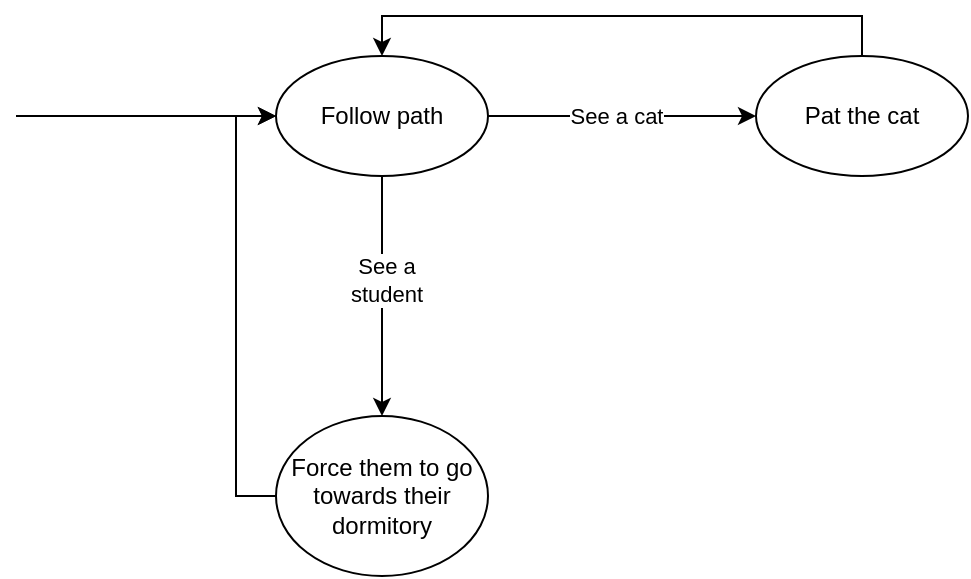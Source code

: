 <mxfile version="14.0.5" type="device" pages="2"><diagram id="GBGSAgbwMRlXaiXE36BZ" name="Page-1"><mxGraphModel dx="2062" dy="1106" grid="1" gridSize="10" guides="1" tooltips="1" connect="1" arrows="1" fold="1" page="1" pageScale="1" pageWidth="827" pageHeight="1169" math="0" shadow="0"><root><mxCell id="0"/><mxCell id="1" parent="0"/><mxCell id="3QfVjwpTHfYQ3dNAlWCC-83" style="edgeStyle=orthogonalEdgeStyle;rounded=0;orthogonalLoop=1;jettySize=auto;html=1;exitX=1;exitY=0.5;exitDx=0;exitDy=0;entryX=0;entryY=0.5;entryDx=0;entryDy=0;" edge="1" parent="1" source="3QfVjwpTHfYQ3dNAlWCC-67" target="3QfVjwpTHfYQ3dNAlWCC-71"><mxGeometry relative="1" as="geometry"/></mxCell><mxCell id="3QfVjwpTHfYQ3dNAlWCC-84" value="See a cat" style="edgeLabel;html=1;align=center;verticalAlign=middle;resizable=0;points=[];" vertex="1" connectable="0" parent="3QfVjwpTHfYQ3dNAlWCC-83"><mxGeometry x="-0.365" y="1" relative="1" as="geometry"><mxPoint x="21" y="1" as="offset"/></mxGeometry></mxCell><mxCell id="3QfVjwpTHfYQ3dNAlWCC-86" style="edgeStyle=orthogonalEdgeStyle;rounded=0;orthogonalLoop=1;jettySize=auto;html=1;exitX=0.5;exitY=1;exitDx=0;exitDy=0;entryX=0.5;entryY=0;entryDx=0;entryDy=0;" edge="1" parent="1" source="3QfVjwpTHfYQ3dNAlWCC-67" target="3QfVjwpTHfYQ3dNAlWCC-70"><mxGeometry relative="1" as="geometry"/></mxCell><mxCell id="3QfVjwpTHfYQ3dNAlWCC-87" value="See a&lt;br&gt;student" style="edgeLabel;html=1;align=center;verticalAlign=middle;resizable=0;points=[];" vertex="1" connectable="0" parent="3QfVjwpTHfYQ3dNAlWCC-86"><mxGeometry x="-0.143" y="2" relative="1" as="geometry"><mxPoint as="offset"/></mxGeometry></mxCell><mxCell id="3QfVjwpTHfYQ3dNAlWCC-67" value="Follow path" style="ellipse;whiteSpace=wrap;html=1;" vertex="1" parent="1"><mxGeometry x="180" y="130" width="106" height="60" as="geometry"/></mxCell><mxCell id="3QfVjwpTHfYQ3dNAlWCC-88" style="edgeStyle=orthogonalEdgeStyle;rounded=0;orthogonalLoop=1;jettySize=auto;html=1;exitX=0;exitY=0.5;exitDx=0;exitDy=0;entryX=0;entryY=0.5;entryDx=0;entryDy=0;" edge="1" parent="1" source="3QfVjwpTHfYQ3dNAlWCC-70" target="3QfVjwpTHfYQ3dNAlWCC-67"><mxGeometry relative="1" as="geometry"/></mxCell><mxCell id="3QfVjwpTHfYQ3dNAlWCC-70" value="Force them to go towards their dormitory" style="ellipse;whiteSpace=wrap;html=1;" vertex="1" parent="1"><mxGeometry x="180" y="310" width="106" height="80" as="geometry"/></mxCell><mxCell id="3QfVjwpTHfYQ3dNAlWCC-85" style="edgeStyle=orthogonalEdgeStyle;rounded=0;orthogonalLoop=1;jettySize=auto;html=1;exitX=0.5;exitY=0;exitDx=0;exitDy=0;entryX=0.5;entryY=0;entryDx=0;entryDy=0;" edge="1" parent="1" source="3QfVjwpTHfYQ3dNAlWCC-71" target="3QfVjwpTHfYQ3dNAlWCC-67"><mxGeometry relative="1" as="geometry"/></mxCell><mxCell id="3QfVjwpTHfYQ3dNAlWCC-71" value="Pat the cat" style="ellipse;whiteSpace=wrap;html=1;" vertex="1" parent="1"><mxGeometry x="420" y="130" width="106" height="60" as="geometry"/></mxCell><mxCell id="3QfVjwpTHfYQ3dNAlWCC-81" value="" style="endArrow=classic;html=1;entryX=0;entryY=0.5;entryDx=0;entryDy=0;" edge="1" parent="1" target="3QfVjwpTHfYQ3dNAlWCC-67"><mxGeometry width="50" height="50" relative="1" as="geometry"><mxPoint x="50" y="160" as="sourcePoint"/><mxPoint x="390" y="400" as="targetPoint"/></mxGeometry></mxCell></root></mxGraphModel></diagram><diagram name="Page-2" id="FLddOq9fumH7HuSvTbB9"><mxGraphModel dx="1038" dy="1717" grid="1" gridSize="10" guides="1" tooltips="1" connect="1" arrows="1" fold="1" page="1" pageScale="1" pageWidth="827" pageHeight="1169" math="0" shadow="0"><root><mxCell id="H__SktCJTJ-qRmfpocOp-0"/><mxCell id="H__SktCJTJ-qRmfpocOp-1" parent="H__SktCJTJ-qRmfpocOp-0"/><mxCell id="0wc1SDOCddCL8JYk8Won-0" value="Exploration mode" style="rounded=0;whiteSpace=wrap;html=1;" parent="H__SktCJTJ-qRmfpocOp-1" vertex="1"><mxGeometry x="110" y="-290" width="120" height="40" as="geometry"/></mxCell><mxCell id="0wc1SDOCddCL8JYk8Won-1" value="" style="endArrow=classic;html=1;" parent="H__SktCJTJ-qRmfpocOp-1" target="0wc1SDOCddCL8JYk8Won-2" edge="1"><mxGeometry width="50" height="50" relative="1" as="geometry"><mxPoint x="110" y="-200" as="sourcePoint"/><mxPoint x="190" y="-200" as="targetPoint"/></mxGeometry></mxCell><mxCell id="0wc1SDOCddCL8JYk8Won-2" value="IDLE" style="ellipse;whiteSpace=wrap;html=1;" parent="H__SktCJTJ-qRmfpocOp-1" vertex="1"><mxGeometry x="160" y="-230" width="100" height="60" as="geometry"/></mxCell><mxCell id="0wc1SDOCddCL8JYk8Won-3" value="" style="endArrow=classic;html=1;exitX=1;exitY=0.5;exitDx=0;exitDy=0;" parent="H__SktCJTJ-qRmfpocOp-1" source="0wc1SDOCddCL8JYk8Won-2" edge="1"><mxGeometry width="50" height="50" relative="1" as="geometry"><mxPoint x="460" y="-20" as="sourcePoint"/><mxPoint x="490" y="-200" as="targetPoint"/></mxGeometry></mxCell><mxCell id="0wc1SDOCddCL8JYk8Won-4" value="See Minerva and Delphini" style="text;html=1;align=center;verticalAlign=middle;resizable=0;points=[];autosize=1;" parent="H__SktCJTJ-qRmfpocOp-1" vertex="1"><mxGeometry x="290" y="-230" width="150" height="20" as="geometry"/></mxCell><mxCell id="0wc1SDOCddCL8JYk8Won-5" value="Aggressive" style="ellipse;whiteSpace=wrap;html=1;" parent="H__SktCJTJ-qRmfpocOp-1" vertex="1"><mxGeometry x="490" y="-230" width="90" height="60" as="geometry"/></mxCell></root></mxGraphModel></diagram></mxfile>